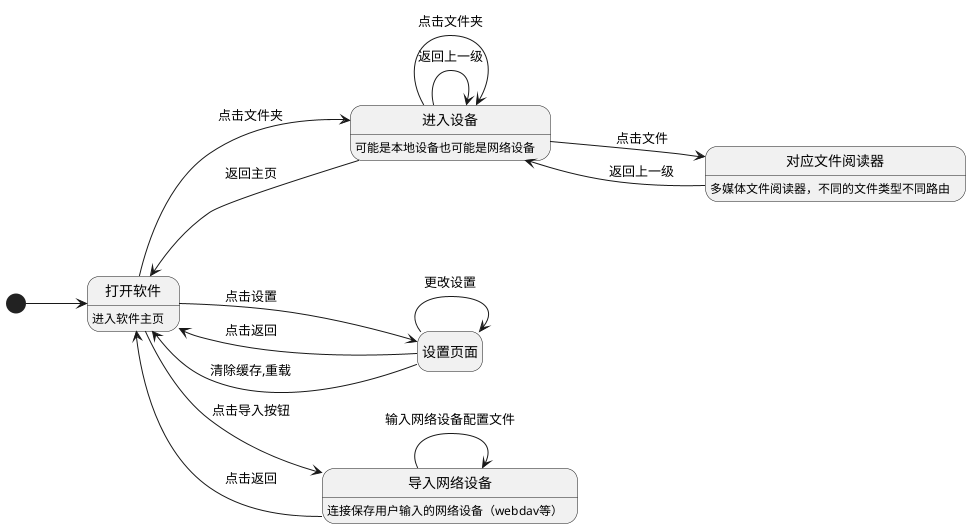 @startuml 用户状态图

left to right direction
hide empty description

[*] --> 打开软件
打开软件 --> 进入设备 : 点击文件夹
打开软件 : 进入软件主页
进入设备 : 可能是本地设备也可能是网络设备
进入设备 --> 打开软件 : 返回主页
进入设备 --> 进入设备 : 返回上一级
进入设备 --> 进入设备 : 点击文件夹
进入设备 -down-> 对应文件阅读器 : 点击文件
对应文件阅读器 : 多媒体文件阅读器，不同的文件类型不同路由
对应文件阅读器 --> 进入设备 : 返回上一级

打开软件 --> 设置页面 : 点击设置
打开软件 --> 导入网络设备 : 点击导入按钮
导入网络设备 : 连接保存用户输入的网络设备（webdav等）
设置页面 --> 设置页面 : 更改设置
设置页面 --> 打开软件 : 点击返回
设置页面 --> 打开软件 : 清除缓存,重载

导入网络设备 --> 打开软件 : 点击返回
导入网络设备 --> 导入网络设备 : 输入网络设备配置文件

打开软件 -[hidden]-> 对应文件阅读器

@enduml